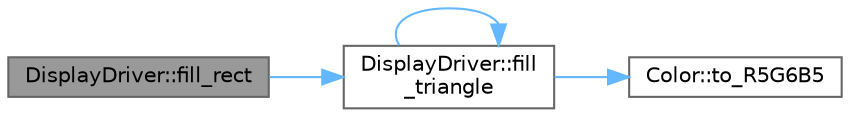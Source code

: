 digraph "DisplayDriver::fill_rect"
{
 // LATEX_PDF_SIZE
  bgcolor="transparent";
  edge [fontname=Helvetica,fontsize=10,labelfontname=Helvetica,labelfontsize=10];
  node [fontname=Helvetica,fontsize=10,shape=box,height=0.2,width=0.4];
  rankdir="LR";
  Node1 [label="DisplayDriver::fill_rect",height=0.2,width=0.4,color="gray40", fillcolor="grey60", style="filled", fontcolor="black",tooltip=" "];
  Node1 -> Node2 [color="steelblue1",style="solid"];
  Node2 [label="DisplayDriver::fill\l_triangle",height=0.2,width=0.4,color="grey40", fillcolor="white", style="filled",URL="$class_display_driver.html#a0f86f48204d437c7df08cdd284569240",tooltip=" "];
  Node2 -> Node2 [color="steelblue1",style="solid"];
  Node2 -> Node3 [color="steelblue1",style="solid"];
  Node3 [label="Color::to_R5G6B5",height=0.2,width=0.4,color="grey40", fillcolor="white", style="filled",URL="$class_color.html#a77117dc0a1781a402b7e102e66ff45db",tooltip="Return the R5G6B5 representation of the color."];
}
